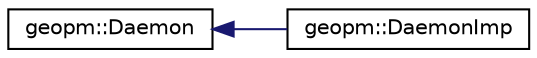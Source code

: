 digraph "Graphical Class Hierarchy"
{
 // LATEX_PDF_SIZE
  edge [fontname="Helvetica",fontsize="10",labelfontname="Helvetica",labelfontsize="10"];
  node [fontname="Helvetica",fontsize="10",shape=record];
  rankdir="LR";
  Node0 [label="geopm::Daemon",height=0.2,width=0.4,color="black", fillcolor="white", style="filled",URL="$classgeopm_1_1_daemon.html",tooltip=" "];
  Node0 -> Node1 [dir="back",color="midnightblue",fontsize="10",style="solid",fontname="Helvetica"];
  Node1 [label="geopm::DaemonImp",height=0.2,width=0.4,color="black", fillcolor="white", style="filled",URL="$classgeopm_1_1_daemon_imp.html",tooltip=" "];
}
